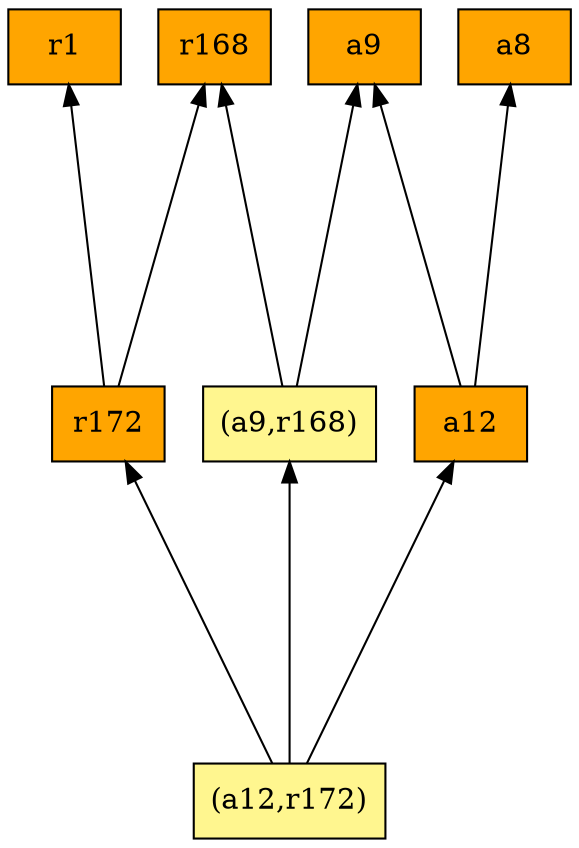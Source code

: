 digraph G {
rankdir=BT;ranksep="2.0";
"a8" [shape=record,fillcolor=orange,style=filled,label="{a8}"];
"r172" [shape=record,fillcolor=orange,style=filled,label="{r172}"];
"(a12,r172)" [shape=record,fillcolor=khaki1,style=filled,label="{(a12,r172)}"];
"a9" [shape=record,fillcolor=orange,style=filled,label="{a9}"];
"(a9,r168)" [shape=record,fillcolor=khaki1,style=filled,label="{(a9,r168)}"];
"r1" [shape=record,fillcolor=orange,style=filled,label="{r1}"];
"a12" [shape=record,fillcolor=orange,style=filled,label="{a12}"];
"r168" [shape=record,fillcolor=orange,style=filled,label="{r168}"];
"r172" -> "r1"
"r172" -> "r168"
"(a12,r172)" -> "a12"
"(a12,r172)" -> "r172"
"(a12,r172)" -> "(a9,r168)"
"(a9,r168)" -> "a9"
"(a9,r168)" -> "r168"
"a12" -> "a8"
"a12" -> "a9"
}